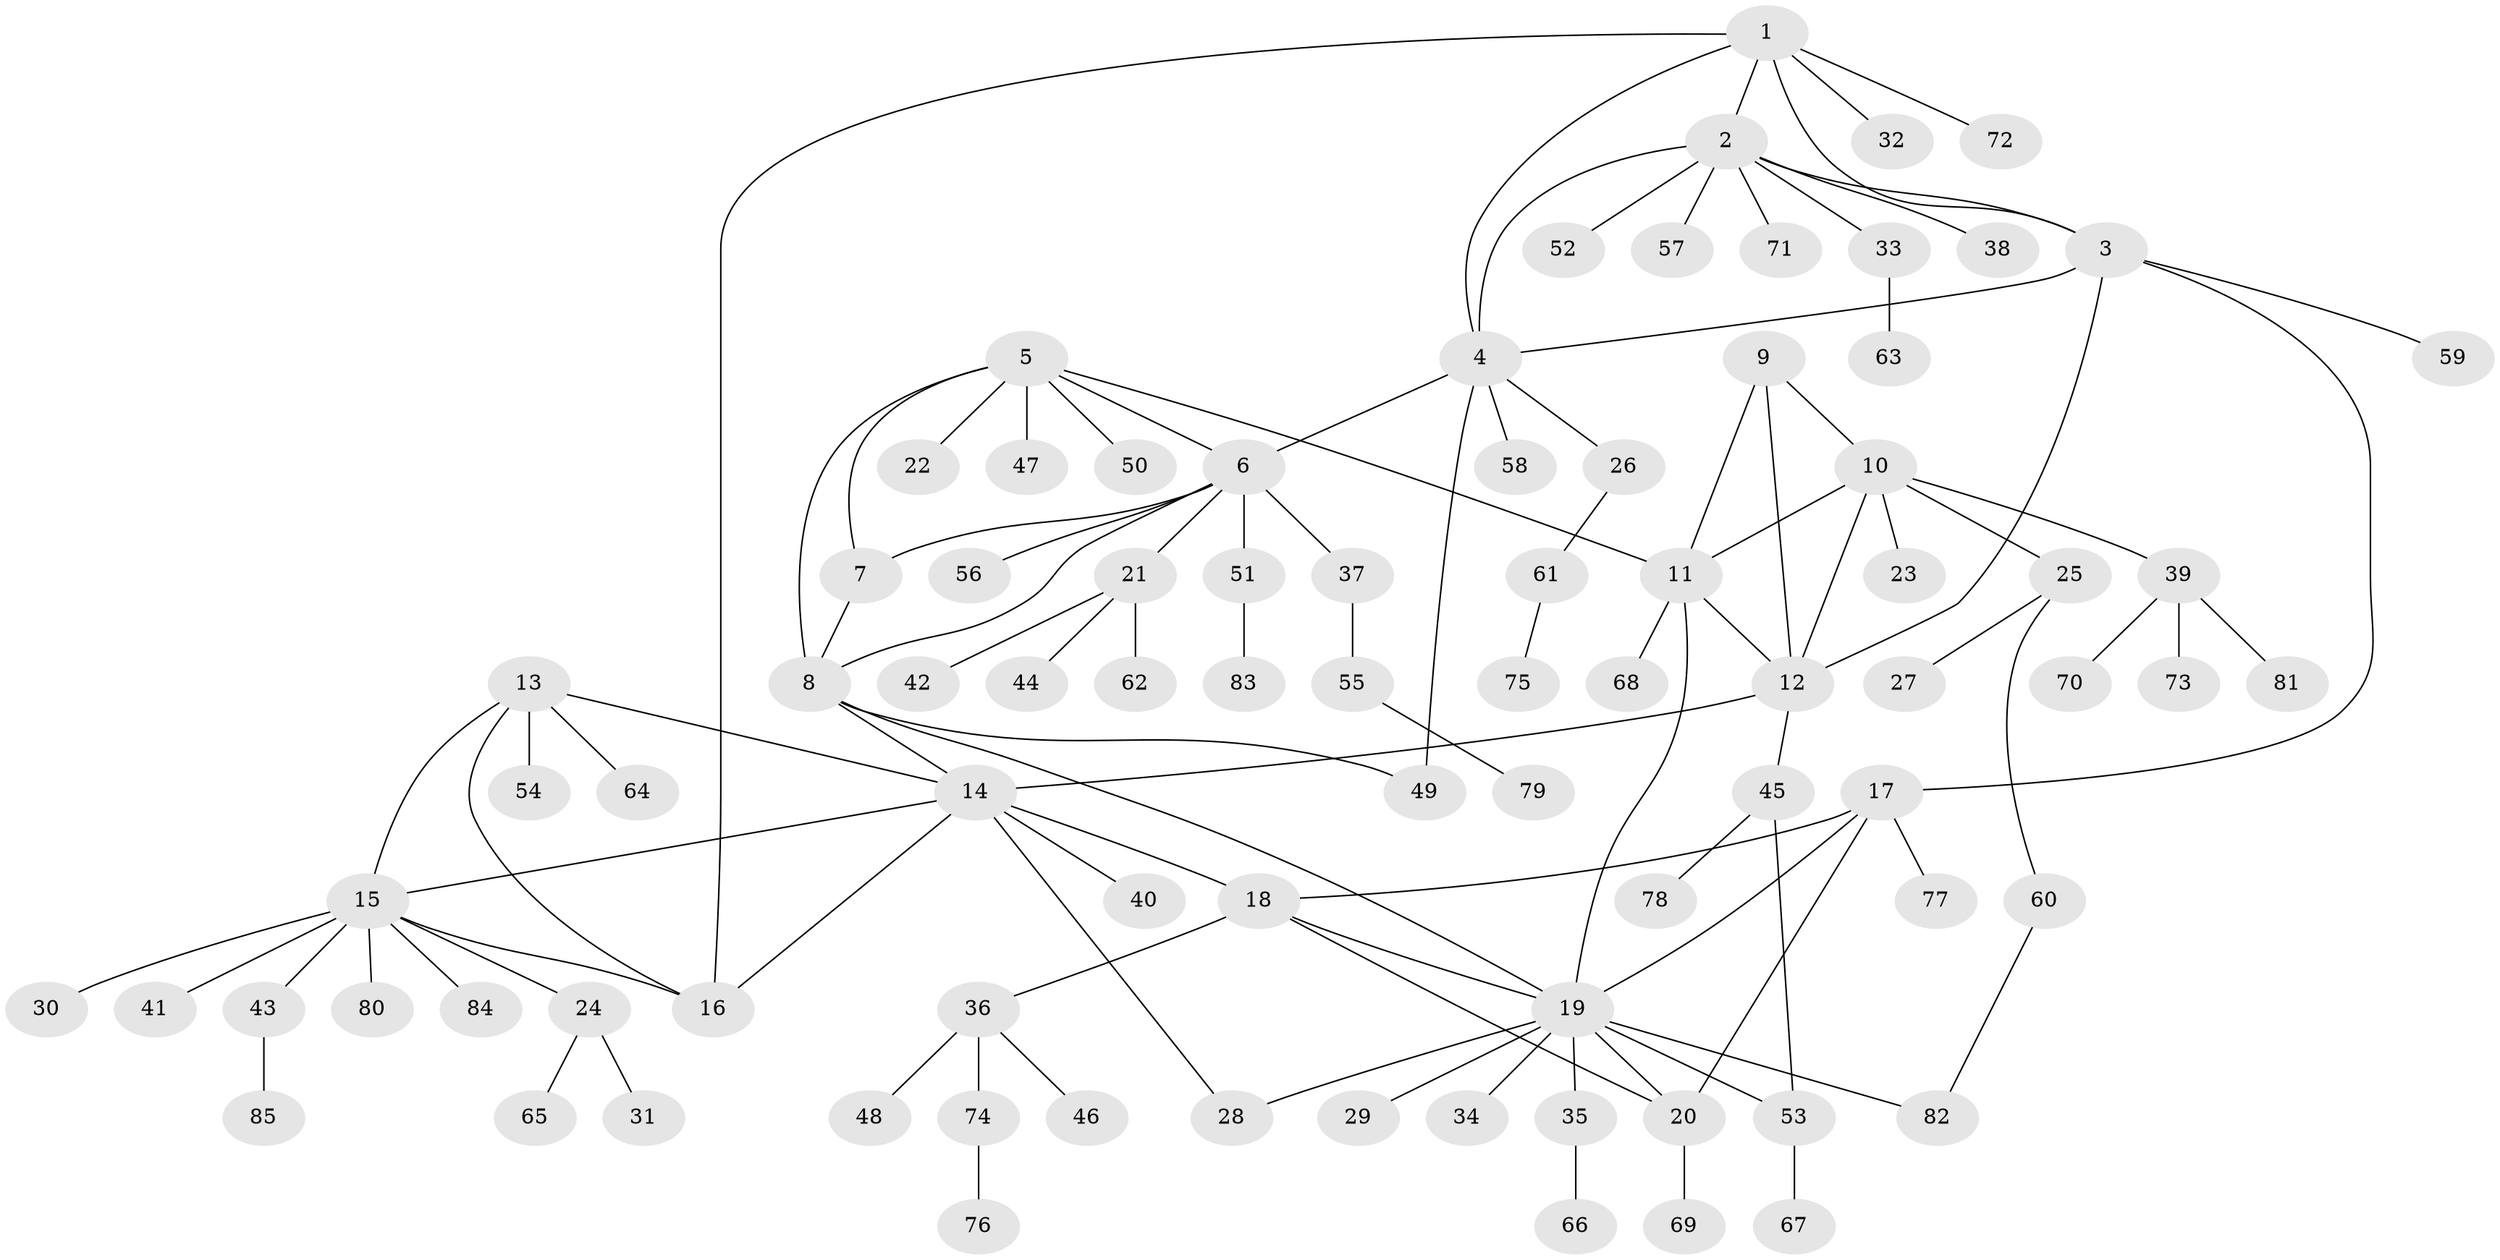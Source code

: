 // Generated by graph-tools (version 1.1) at 2025/11/02/27/25 16:11:29]
// undirected, 85 vertices, 109 edges
graph export_dot {
graph [start="1"]
  node [color=gray90,style=filled];
  1;
  2;
  3;
  4;
  5;
  6;
  7;
  8;
  9;
  10;
  11;
  12;
  13;
  14;
  15;
  16;
  17;
  18;
  19;
  20;
  21;
  22;
  23;
  24;
  25;
  26;
  27;
  28;
  29;
  30;
  31;
  32;
  33;
  34;
  35;
  36;
  37;
  38;
  39;
  40;
  41;
  42;
  43;
  44;
  45;
  46;
  47;
  48;
  49;
  50;
  51;
  52;
  53;
  54;
  55;
  56;
  57;
  58;
  59;
  60;
  61;
  62;
  63;
  64;
  65;
  66;
  67;
  68;
  69;
  70;
  71;
  72;
  73;
  74;
  75;
  76;
  77;
  78;
  79;
  80;
  81;
  82;
  83;
  84;
  85;
  1 -- 2;
  1 -- 3;
  1 -- 4;
  1 -- 16;
  1 -- 32;
  1 -- 72;
  2 -- 3;
  2 -- 4;
  2 -- 33;
  2 -- 38;
  2 -- 52;
  2 -- 57;
  2 -- 71;
  3 -- 4;
  3 -- 12;
  3 -- 17;
  3 -- 59;
  4 -- 6;
  4 -- 26;
  4 -- 49;
  4 -- 58;
  5 -- 6;
  5 -- 7;
  5 -- 8;
  5 -- 11;
  5 -- 22;
  5 -- 47;
  5 -- 50;
  6 -- 7;
  6 -- 8;
  6 -- 21;
  6 -- 37;
  6 -- 51;
  6 -- 56;
  7 -- 8;
  8 -- 14;
  8 -- 19;
  8 -- 49;
  9 -- 10;
  9 -- 11;
  9 -- 12;
  10 -- 11;
  10 -- 12;
  10 -- 23;
  10 -- 25;
  10 -- 39;
  11 -- 12;
  11 -- 19;
  11 -- 68;
  12 -- 14;
  12 -- 45;
  13 -- 14;
  13 -- 15;
  13 -- 16;
  13 -- 54;
  13 -- 64;
  14 -- 15;
  14 -- 16;
  14 -- 18;
  14 -- 28;
  14 -- 40;
  15 -- 16;
  15 -- 24;
  15 -- 30;
  15 -- 41;
  15 -- 43;
  15 -- 80;
  15 -- 84;
  17 -- 18;
  17 -- 19;
  17 -- 20;
  17 -- 77;
  18 -- 19;
  18 -- 20;
  18 -- 36;
  19 -- 20;
  19 -- 28;
  19 -- 29;
  19 -- 34;
  19 -- 35;
  19 -- 53;
  19 -- 82;
  20 -- 69;
  21 -- 42;
  21 -- 44;
  21 -- 62;
  24 -- 31;
  24 -- 65;
  25 -- 27;
  25 -- 60;
  26 -- 61;
  33 -- 63;
  35 -- 66;
  36 -- 46;
  36 -- 48;
  36 -- 74;
  37 -- 55;
  39 -- 70;
  39 -- 73;
  39 -- 81;
  43 -- 85;
  45 -- 53;
  45 -- 78;
  51 -- 83;
  53 -- 67;
  55 -- 79;
  60 -- 82;
  61 -- 75;
  74 -- 76;
}
